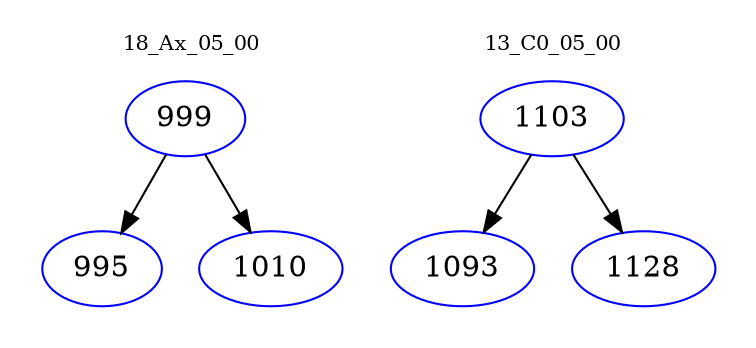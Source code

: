 digraph{
subgraph cluster_0 {
color = white
label = "18_Ax_05_00";
fontsize=10;
T0_999 [label="999", color="blue"]
T0_999 -> T0_995 [color="black"]
T0_995 [label="995", color="blue"]
T0_999 -> T0_1010 [color="black"]
T0_1010 [label="1010", color="blue"]
}
subgraph cluster_1 {
color = white
label = "13_C0_05_00";
fontsize=10;
T1_1103 [label="1103", color="blue"]
T1_1103 -> T1_1093 [color="black"]
T1_1093 [label="1093", color="blue"]
T1_1103 -> T1_1128 [color="black"]
T1_1128 [label="1128", color="blue"]
}
}
